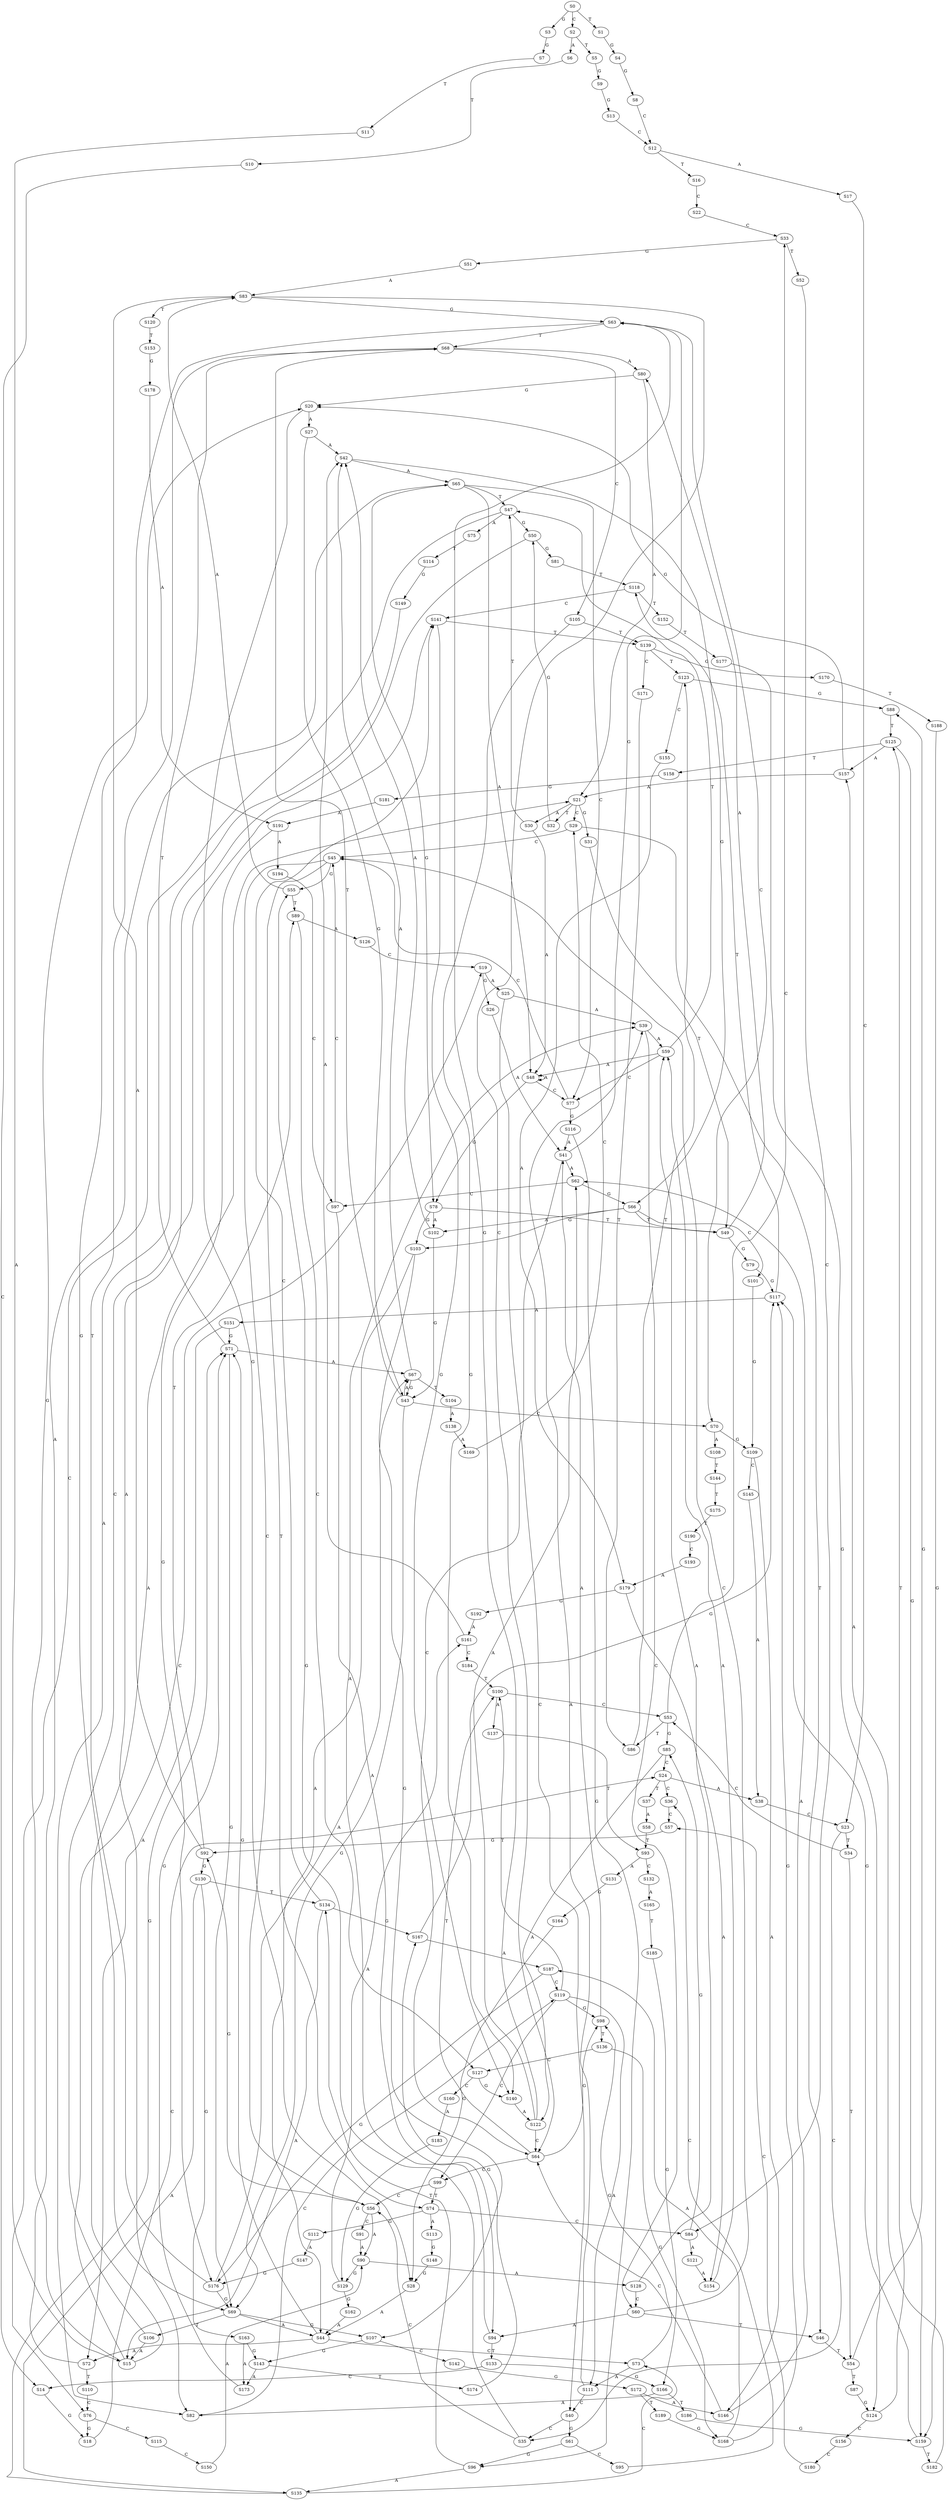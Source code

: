 strict digraph  {
	S0 -> S1 [ label = T ];
	S0 -> S2 [ label = C ];
	S0 -> S3 [ label = G ];
	S1 -> S4 [ label = G ];
	S2 -> S5 [ label = T ];
	S2 -> S6 [ label = A ];
	S3 -> S7 [ label = G ];
	S4 -> S8 [ label = G ];
	S5 -> S9 [ label = G ];
	S6 -> S10 [ label = T ];
	S7 -> S11 [ label = T ];
	S8 -> S12 [ label = C ];
	S9 -> S13 [ label = G ];
	S10 -> S14 [ label = C ];
	S11 -> S15 [ label = A ];
	S12 -> S16 [ label = T ];
	S12 -> S17 [ label = A ];
	S13 -> S12 [ label = C ];
	S14 -> S18 [ label = G ];
	S15 -> S19 [ label = C ];
	S15 -> S20 [ label = G ];
	S15 -> S21 [ label = A ];
	S16 -> S22 [ label = C ];
	S17 -> S23 [ label = C ];
	S18 -> S24 [ label = C ];
	S19 -> S25 [ label = A ];
	S19 -> S26 [ label = G ];
	S20 -> S27 [ label = A ];
	S20 -> S28 [ label = G ];
	S21 -> S29 [ label = C ];
	S21 -> S30 [ label = A ];
	S21 -> S31 [ label = G ];
	S21 -> S32 [ label = T ];
	S22 -> S33 [ label = C ];
	S23 -> S34 [ label = T ];
	S23 -> S35 [ label = C ];
	S24 -> S36 [ label = C ];
	S24 -> S37 [ label = T ];
	S24 -> S38 [ label = A ];
	S25 -> S39 [ label = A ];
	S25 -> S40 [ label = C ];
	S26 -> S41 [ label = A ];
	S27 -> S42 [ label = A ];
	S27 -> S43 [ label = G ];
	S28 -> S44 [ label = A ];
	S29 -> S45 [ label = C ];
	S29 -> S46 [ label = T ];
	S30 -> S47 [ label = T ];
	S30 -> S48 [ label = A ];
	S31 -> S49 [ label = T ];
	S32 -> S50 [ label = G ];
	S33 -> S51 [ label = G ];
	S33 -> S52 [ label = T ];
	S34 -> S53 [ label = C ];
	S34 -> S54 [ label = T ];
	S35 -> S55 [ label = G ];
	S35 -> S56 [ label = C ];
	S36 -> S57 [ label = C ];
	S37 -> S58 [ label = A ];
	S38 -> S23 [ label = C ];
	S39 -> S59 [ label = A ];
	S39 -> S60 [ label = C ];
	S40 -> S61 [ label = G ];
	S40 -> S35 [ label = C ];
	S41 -> S62 [ label = A ];
	S41 -> S63 [ label = G ];
	S41 -> S64 [ label = C ];
	S42 -> S65 [ label = A ];
	S42 -> S66 [ label = G ];
	S43 -> S67 [ label = A ];
	S43 -> S68 [ label = T ];
	S43 -> S69 [ label = G ];
	S43 -> S70 [ label = C ];
	S44 -> S71 [ label = G ];
	S44 -> S72 [ label = A ];
	S44 -> S73 [ label = C ];
	S45 -> S56 [ label = C ];
	S45 -> S74 [ label = T ];
	S45 -> S55 [ label = G ];
	S46 -> S54 [ label = T ];
	S47 -> S50 [ label = G ];
	S47 -> S75 [ label = A ];
	S47 -> S76 [ label = C ];
	S48 -> S77 [ label = C ];
	S48 -> S78 [ label = G ];
	S48 -> S48 [ label = A ];
	S49 -> S79 [ label = G ];
	S49 -> S80 [ label = A ];
	S50 -> S81 [ label = G ];
	S50 -> S82 [ label = A ];
	S51 -> S83 [ label = A ];
	S52 -> S84 [ label = C ];
	S53 -> S85 [ label = G ];
	S53 -> S86 [ label = T ];
	S53 -> S33 [ label = C ];
	S54 -> S87 [ label = T ];
	S54 -> S88 [ label = G ];
	S55 -> S89 [ label = T ];
	S55 -> S83 [ label = A ];
	S56 -> S90 [ label = A ];
	S56 -> S91 [ label = C ];
	S56 -> S92 [ label = G ];
	S57 -> S92 [ label = G ];
	S58 -> S93 [ label = T ];
	S59 -> S48 [ label = A ];
	S59 -> S47 [ label = T ];
	S59 -> S77 [ label = C ];
	S60 -> S45 [ label = C ];
	S60 -> S94 [ label = A ];
	S60 -> S46 [ label = T ];
	S61 -> S95 [ label = C ];
	S61 -> S96 [ label = G ];
	S62 -> S97 [ label = C ];
	S62 -> S66 [ label = G ];
	S63 -> S68 [ label = T ];
	S63 -> S69 [ label = G ];
	S63 -> S70 [ label = C ];
	S64 -> S98 [ label = G ];
	S64 -> S99 [ label = C ];
	S64 -> S100 [ label = T ];
	S65 -> S77 [ label = C ];
	S65 -> S78 [ label = G ];
	S65 -> S48 [ label = A ];
	S65 -> S47 [ label = T ];
	S66 -> S101 [ label = C ];
	S66 -> S102 [ label = A ];
	S66 -> S49 [ label = T ];
	S66 -> S103 [ label = G ];
	S67 -> S42 [ label = A ];
	S67 -> S104 [ label = T ];
	S67 -> S43 [ label = G ];
	S68 -> S80 [ label = A ];
	S68 -> S105 [ label = C ];
	S69 -> S106 [ label = T ];
	S69 -> S107 [ label = G ];
	S69 -> S44 [ label = A ];
	S70 -> S108 [ label = A ];
	S70 -> S109 [ label = G ];
	S71 -> S67 [ label = A ];
	S71 -> S69 [ label = G ];
	S71 -> S68 [ label = T ];
	S72 -> S65 [ label = A ];
	S72 -> S110 [ label = T ];
	S73 -> S98 [ label = G ];
	S73 -> S111 [ label = A ];
	S74 -> S84 [ label = C ];
	S74 -> S112 [ label = G ];
	S74 -> S113 [ label = A ];
	S75 -> S114 [ label = T ];
	S76 -> S115 [ label = C ];
	S76 -> S18 [ label = G ];
	S77 -> S116 [ label = G ];
	S77 -> S45 [ label = C ];
	S78 -> S102 [ label = A ];
	S78 -> S103 [ label = G ];
	S78 -> S49 [ label = T ];
	S79 -> S117 [ label = G ];
	S80 -> S21 [ label = A ];
	S80 -> S20 [ label = G ];
	S81 -> S118 [ label = T ];
	S82 -> S119 [ label = C ];
	S83 -> S120 [ label = T ];
	S83 -> S63 [ label = G ];
	S83 -> S64 [ label = C ];
	S84 -> S121 [ label = A ];
	S84 -> S85 [ label = G ];
	S85 -> S24 [ label = C ];
	S85 -> S122 [ label = A ];
	S86 -> S123 [ label = T ];
	S87 -> S124 [ label = G ];
	S88 -> S125 [ label = T ];
	S89 -> S126 [ label = A ];
	S89 -> S127 [ label = C ];
	S90 -> S128 [ label = A ];
	S90 -> S129 [ label = G ];
	S91 -> S90 [ label = A ];
	S92 -> S83 [ label = A ];
	S92 -> S130 [ label = G ];
	S92 -> S89 [ label = T ];
	S93 -> S131 [ label = A ];
	S93 -> S132 [ label = C ];
	S94 -> S133 [ label = T ];
	S94 -> S39 [ label = A ];
	S95 -> S36 [ label = C ];
	S96 -> S134 [ label = T ];
	S96 -> S135 [ label = A ];
	S97 -> S94 [ label = A ];
	S97 -> S45 [ label = C ];
	S98 -> S136 [ label = T ];
	S98 -> S41 [ label = A ];
	S99 -> S56 [ label = C ];
	S99 -> S74 [ label = T ];
	S100 -> S53 [ label = C ];
	S100 -> S137 [ label = A ];
	S101 -> S109 [ label = G ];
	S102 -> S43 [ label = G ];
	S102 -> S42 [ label = A ];
	S103 -> S44 [ label = A ];
	S103 -> S107 [ label = G ];
	S104 -> S138 [ label = A ];
	S105 -> S139 [ label = T ];
	S105 -> S140 [ label = G ];
	S106 -> S141 [ label = C ];
	S106 -> S15 [ label = A ];
	S107 -> S142 [ label = C ];
	S107 -> S143 [ label = G ];
	S108 -> S144 [ label = T ];
	S109 -> S145 [ label = C ];
	S109 -> S146 [ label = A ];
	S110 -> S76 [ label = C ];
	S111 -> S39 [ label = A ];
	S111 -> S40 [ label = C ];
	S112 -> S147 [ label = A ];
	S113 -> S148 [ label = G ];
	S114 -> S149 [ label = G ];
	S115 -> S150 [ label = C ];
	S116 -> S96 [ label = G ];
	S116 -> S41 [ label = A ];
	S117 -> S118 [ label = T ];
	S117 -> S151 [ label = A ];
	S118 -> S141 [ label = C ];
	S118 -> S152 [ label = T ];
	S119 -> S99 [ label = C ];
	S119 -> S100 [ label = T ];
	S119 -> S98 [ label = G ];
	S119 -> S111 [ label = A ];
	S120 -> S153 [ label = T ];
	S121 -> S154 [ label = A ];
	S122 -> S64 [ label = C ];
	S122 -> S63 [ label = G ];
	S122 -> S62 [ label = A ];
	S123 -> S155 [ label = C ];
	S123 -> S88 [ label = G ];
	S124 -> S156 [ label = C ];
	S124 -> S125 [ label = T ];
	S125 -> S157 [ label = A ];
	S125 -> S158 [ label = T ];
	S125 -> S159 [ label = G ];
	S126 -> S19 [ label = C ];
	S127 -> S140 [ label = G ];
	S127 -> S160 [ label = C ];
	S128 -> S59 [ label = A ];
	S128 -> S60 [ label = C ];
	S129 -> S161 [ label = A ];
	S129 -> S162 [ label = G ];
	S130 -> S163 [ label = G ];
	S130 -> S134 [ label = T ];
	S130 -> S135 [ label = A ];
	S131 -> S164 [ label = G ];
	S132 -> S165 [ label = A ];
	S133 -> S14 [ label = C ];
	S133 -> S166 [ label = G ];
	S134 -> S15 [ label = A ];
	S134 -> S141 [ label = C ];
	S134 -> S167 [ label = G ];
	S135 -> S73 [ label = C ];
	S135 -> S71 [ label = G ];
	S136 -> S168 [ label = G ];
	S136 -> S127 [ label = C ];
	S137 -> S93 [ label = T ];
	S138 -> S169 [ label = A ];
	S139 -> S170 [ label = G ];
	S139 -> S123 [ label = T ];
	S139 -> S171 [ label = C ];
	S140 -> S122 [ label = A ];
	S141 -> S139 [ label = T ];
	S141 -> S140 [ label = G ];
	S142 -> S172 [ label = G ];
	S143 -> S173 [ label = A ];
	S143 -> S174 [ label = T ];
	S144 -> S175 [ label = T ];
	S145 -> S38 [ label = A ];
	S146 -> S62 [ label = A ];
	S146 -> S64 [ label = C ];
	S147 -> S176 [ label = G ];
	S148 -> S28 [ label = G ];
	S149 -> S82 [ label = A ];
	S150 -> S90 [ label = A ];
	S151 -> S71 [ label = G ];
	S151 -> S72 [ label = A ];
	S152 -> S177 [ label = T ];
	S153 -> S178 [ label = G ];
	S154 -> S59 [ label = A ];
	S155 -> S179 [ label = A ];
	S156 -> S180 [ label = C ];
	S157 -> S21 [ label = A ];
	S157 -> S20 [ label = G ];
	S158 -> S181 [ label = G ];
	S159 -> S182 [ label = T ];
	S159 -> S117 [ label = G ];
	S160 -> S183 [ label = A ];
	S161 -> S42 [ label = A ];
	S161 -> S184 [ label = C ];
	S162 -> S44 [ label = A ];
	S163 -> S173 [ label = A ];
	S163 -> S143 [ label = G ];
	S164 -> S28 [ label = G ];
	S165 -> S185 [ label = T ];
	S166 -> S82 [ label = A ];
	S166 -> S186 [ label = T ];
	S167 -> S187 [ label = A ];
	S167 -> S117 [ label = G ];
	S168 -> S187 [ label = A ];
	S168 -> S117 [ label = G ];
	S169 -> S29 [ label = C ];
	S170 -> S188 [ label = T ];
	S171 -> S86 [ label = T ];
	S172 -> S189 [ label = T ];
	S172 -> S146 [ label = A ];
	S173 -> S71 [ label = G ];
	S174 -> S167 [ label = G ];
	S175 -> S190 [ label = T ];
	S176 -> S68 [ label = T ];
	S176 -> S67 [ label = A ];
	S176 -> S69 [ label = G ];
	S177 -> S124 [ label = G ];
	S178 -> S191 [ label = A ];
	S179 -> S154 [ label = A ];
	S179 -> S192 [ label = G ];
	S180 -> S57 [ label = C ];
	S181 -> S191 [ label = A ];
	S182 -> S157 [ label = A ];
	S183 -> S129 [ label = G ];
	S184 -> S100 [ label = T ];
	S185 -> S166 [ label = G ];
	S186 -> S159 [ label = G ];
	S187 -> S119 [ label = C ];
	S187 -> S176 [ label = G ];
	S188 -> S159 [ label = G ];
	S189 -> S168 [ label = G ];
	S190 -> S193 [ label = C ];
	S191 -> S176 [ label = G ];
	S191 -> S194 [ label = A ];
	S192 -> S161 [ label = A ];
	S193 -> S179 [ label = A ];
	S194 -> S97 [ label = C ];
}
